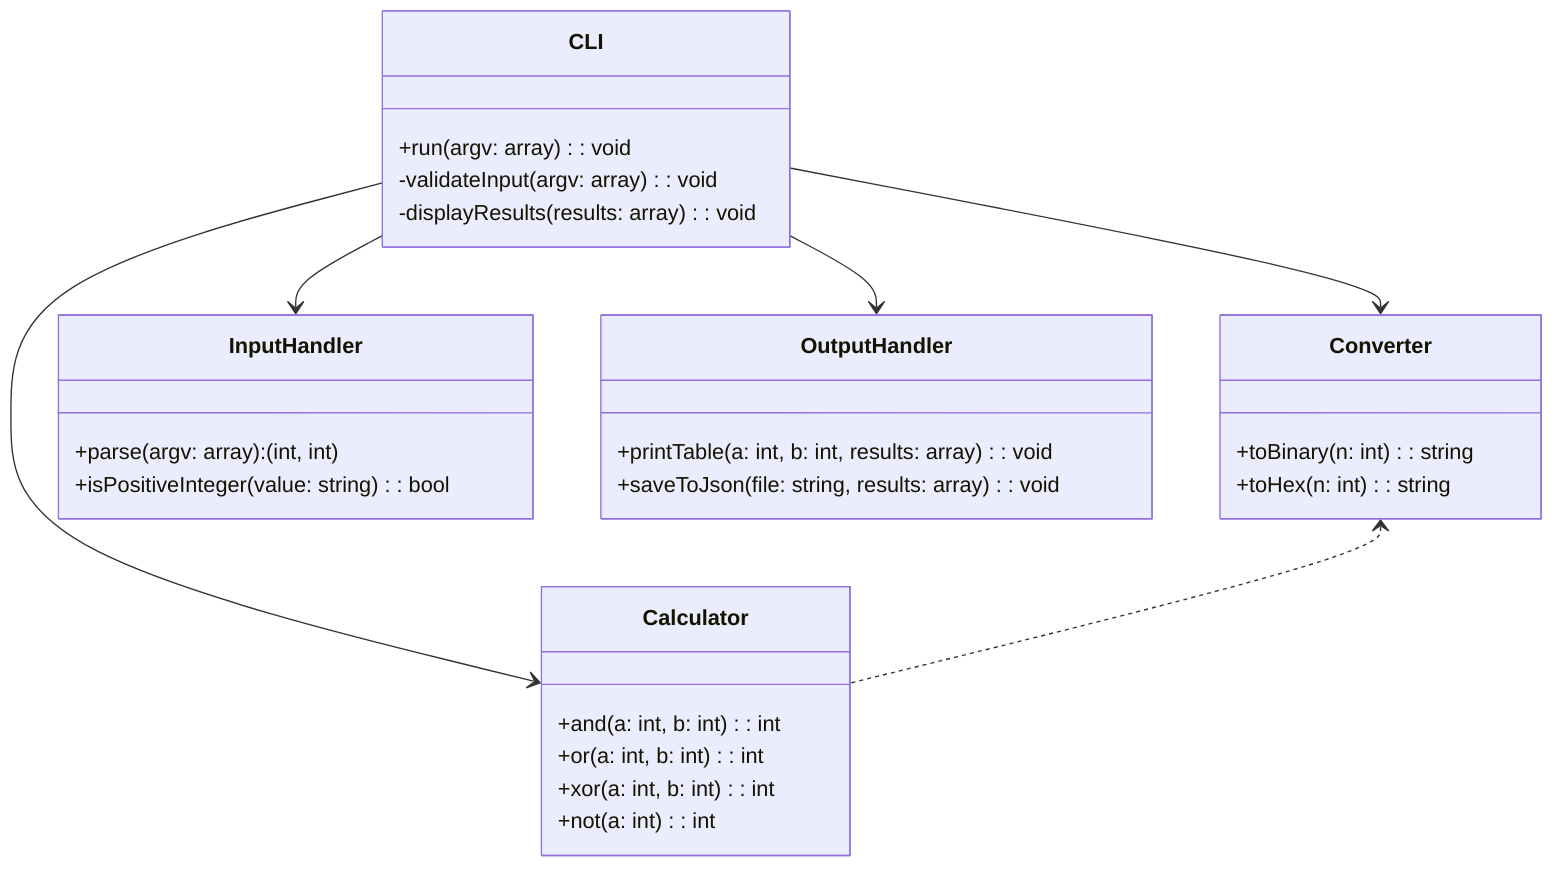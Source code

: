 classDiagram
    class Converter {
        +toBinary(n: int): string
        +toHex(n: int): string
    }

    class Calculator {
        +and(a: int, b: int): int
        +or(a: int, b: int): int
        +xor(a: int, b: int): int
        +not(a: int): int
    }

    class CLI {
        +run(argv: array): void
        -validateInput(argv: array): void
        -displayResults(results: array): void
    }

    class InputHandler {
        +parse(argv: array): (int, int)
        +isPositiveInteger(value: string): bool
    }

    class OutputHandler {
        +printTable(a: int, b: int, results: array): void
        +saveToJson(file: string, results: array): void
    }

    CLI --> InputHandler : 
    CLI --> OutputHandler : 
    CLI --> Converter : 
    CLI --> Calculator : 
    Converter <.. Calculator
